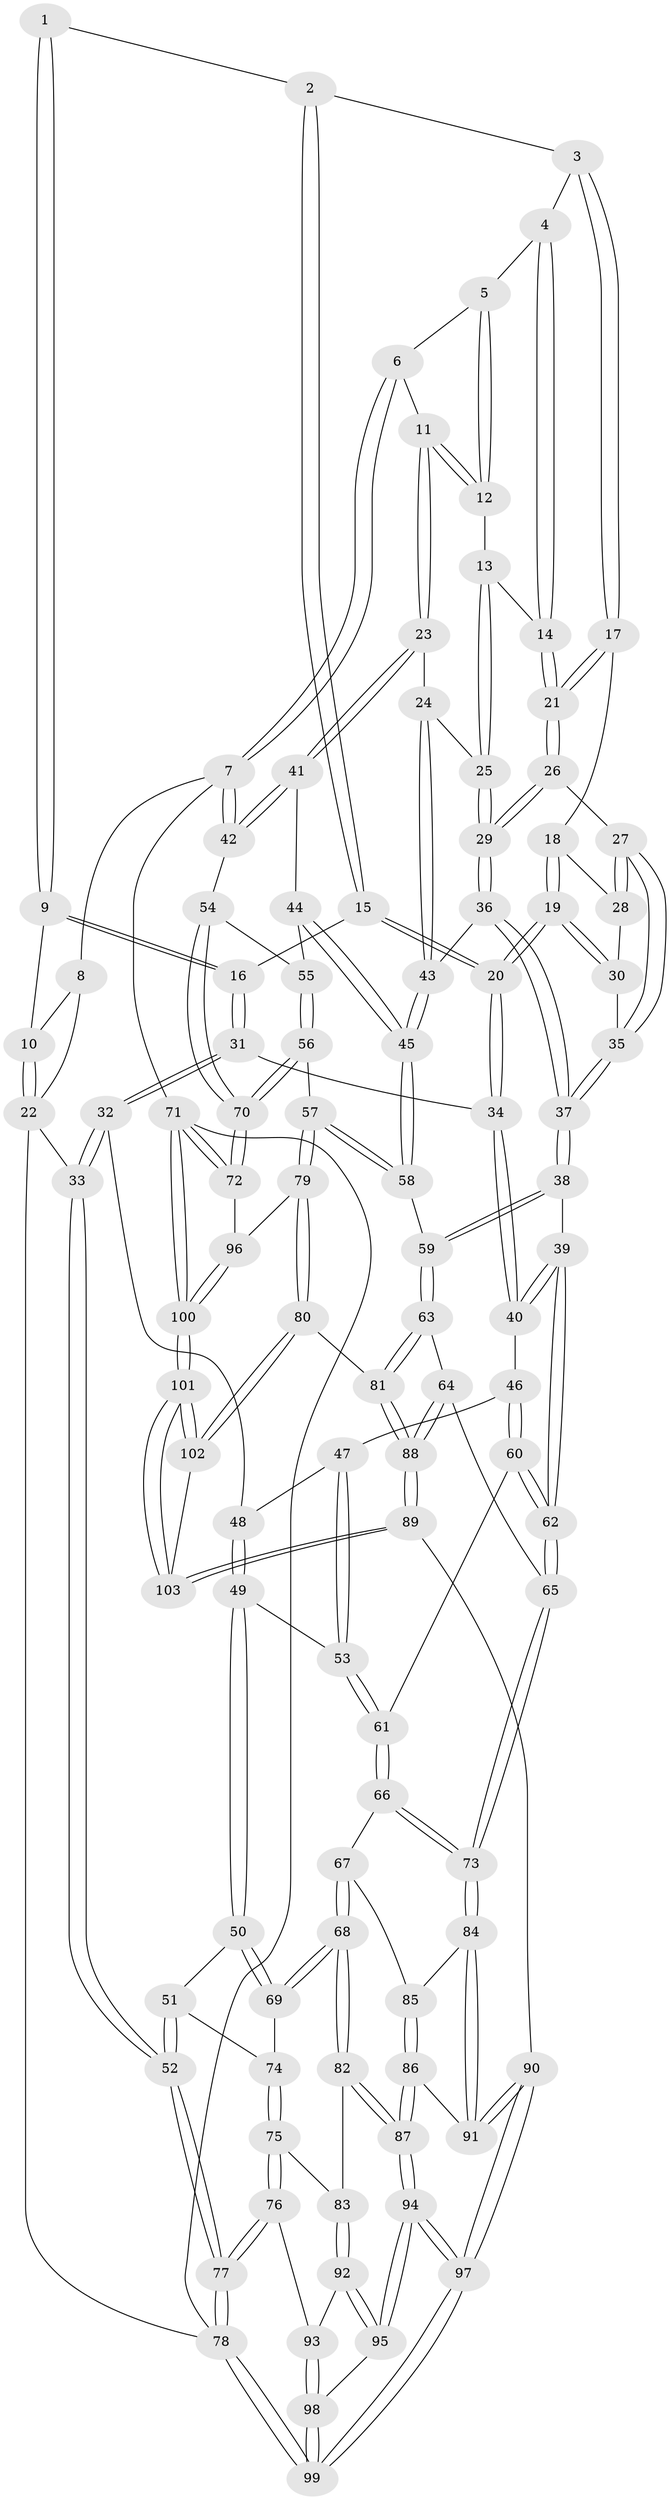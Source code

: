 // coarse degree distribution, {3: 0.5737704918032787, 2: 0.04918032786885246, 4: 0.36065573770491804, 5: 0.01639344262295082}
// Generated by graph-tools (version 1.1) at 2025/38/03/04/25 23:38:25]
// undirected, 103 vertices, 254 edges
graph export_dot {
  node [color=gray90,style=filled];
  1 [pos="+0.2585620684992208+0"];
  2 [pos="+0.44852681106193026+0"];
  3 [pos="+0.4973260679516046+0"];
  4 [pos="+0.6167731234124127+0"];
  5 [pos="+0.7078180338670929+0"];
  6 [pos="+0.7876609597351036+0"];
  7 [pos="+1+0"];
  8 [pos="+0+0"];
  9 [pos="+0.15529946527982372+0.13290545959746894"];
  10 [pos="+0.04339271848095085+0.12045217592161149"];
  11 [pos="+0.9302239887573636+0.18774486979353375"];
  12 [pos="+0.8296117125341352+0.14297982096903364"];
  13 [pos="+0.8007315918497449+0.1480112495748179"];
  14 [pos="+0.6797628803327267+0.1305365194992772"];
  15 [pos="+0.3506103410755834+0.14011530511954684"];
  16 [pos="+0.1584909110376472+0.13945220383634876"];
  17 [pos="+0.5051467554965755+0.14312996691336025"];
  18 [pos="+0.5036707782092258+0.14831546502726625"];
  19 [pos="+0.39356863513747264+0.25586773861628004"];
  20 [pos="+0.38816286522609345+0.25906074605105917"];
  21 [pos="+0.6651263673443+0.18083076702453052"];
  22 [pos="+0+0.20221265748855752"];
  23 [pos="+0.945448538063151+0.2012279743673775"];
  24 [pos="+0.9072645205385623+0.23481434481233937"];
  25 [pos="+0.7384242223096502+0.2573949264902441"];
  26 [pos="+0.6650101473108688+0.1858781088916717"];
  27 [pos="+0.5744581526230921+0.2333361661307927"];
  28 [pos="+0.5330349855756218+0.19295482749763226"];
  29 [pos="+0.7091349631909326+0.26944482035028816"];
  30 [pos="+0.5054177960942937+0.2542327083982451"];
  31 [pos="+0.17940444792487745+0.3069558725650904"];
  32 [pos="+0.12662285478016144+0.35122861680359435"];
  33 [pos="+0+0.47296049862449946"];
  34 [pos="+0.35430464407401724+0.335240465956966"];
  35 [pos="+0.5618106295526035+0.2717125199606707"];
  36 [pos="+0.6913616363993125+0.3762140950550983"];
  37 [pos="+0.5905193322186574+0.42637026949821294"];
  38 [pos="+0.5820259836047725+0.4349699670154171"];
  39 [pos="+0.5754331684666847+0.4362854528657343"];
  40 [pos="+0.40549545460795733+0.41231447374498104"];
  41 [pos="+1+0.20307294892325498"];
  42 [pos="+1+0.2058110566539195"];
  43 [pos="+0.8146551253294106+0.41413747032080994"];
  44 [pos="+0.8854803089052142+0.43552517234526117"];
  45 [pos="+0.8274870622317171+0.4300117431927273"];
  46 [pos="+0.3964734727619012+0.4309757990081992"];
  47 [pos="+0.23672837980868675+0.4862718762440806"];
  48 [pos="+0.17474107272138423+0.4274524821590788"];
  49 [pos="+0.20449524251876483+0.5690363615812588"];
  50 [pos="+0.11855965058151671+0.5979338944705268"];
  51 [pos="+0.0618764966061754+0.5822854844026428"];
  52 [pos="+0+0.4843075121238894"];
  53 [pos="+0.22621623978943353+0.5677157228492044"];
  54 [pos="+1+0.4145544701045615"];
  55 [pos="+0.8870344992976323+0.4357416383518159"];
  56 [pos="+0.9999004019027606+0.6867980258130749"];
  57 [pos="+0.8521622092939576+0.6882185066938674"];
  58 [pos="+0.808750364185305+0.6478204590007562"];
  59 [pos="+0.6980235722358202+0.6268324541608511"];
  60 [pos="+0.3865287328285094+0.4640695653509114"];
  61 [pos="+0.31975452731278875+0.5977094275274921"];
  62 [pos="+0.4949970884013126+0.65730003614644"];
  63 [pos="+0.5737596496282836+0.7225596201595008"];
  64 [pos="+0.5338816042028336+0.7281194473655674"];
  65 [pos="+0.4885647379875533+0.714966550734313"];
  66 [pos="+0.3352653617816288+0.6603482728263272"];
  67 [pos="+0.21891943024581775+0.7440926954331563"];
  68 [pos="+0.21841924659021028+0.7442987272792356"];
  69 [pos="+0.2065658560964858+0.7351738854039326"];
  70 [pos="+1+0.7013776657832743"];
  71 [pos="+1+1"];
  72 [pos="+1+1"];
  73 [pos="+0.4458483637728574+0.7262472816683616"];
  74 [pos="+0.10034378687815575+0.7381033122629034"];
  75 [pos="+0.0520633013271192+0.7802500133237759"];
  76 [pos="+0.023196236465624735+0.7968631757758375"];
  77 [pos="+0+0.7164544968343836"];
  78 [pos="+0+1"];
  79 [pos="+0.785489924894417+0.8322002880119849"];
  80 [pos="+0.7567244055175496+0.8446225090147527"];
  81 [pos="+0.699203893540685+0.8463193566709102"];
  82 [pos="+0.2110011092728966+0.7705278724354248"];
  83 [pos="+0.19762371762058306+0.7857939829564325"];
  84 [pos="+0.4370309495312857+0.7476320386899675"];
  85 [pos="+0.31141840734685694+0.8035546273641769"];
  86 [pos="+0.3138083657789256+0.8483567045857221"];
  87 [pos="+0.2859249010069518+0.8840808110454801"];
  88 [pos="+0.5715055021980884+0.9556150449555215"];
  89 [pos="+0.4799983714032036+1"];
  90 [pos="+0.4425644721733768+1"];
  91 [pos="+0.42177128094975874+0.8149304411562461"];
  92 [pos="+0.17558333672105592+0.8209426466156858"];
  93 [pos="+0.07390203622599051+0.8506737090706279"];
  94 [pos="+0.2850546103677214+1"];
  95 [pos="+0.19231618352693594+0.9481607605288552"];
  96 [pos="+0.7951730247379589+0.8447313750874882"];
  97 [pos="+0.35174358768825736+1"];
  98 [pos="+0.08228321286290305+0.913901449343266"];
  99 [pos="+0+1"];
  100 [pos="+0.9994393732877709+1"];
  101 [pos="+0.7461816375275598+1"];
  102 [pos="+0.7472382413834153+0.8906001068054822"];
  103 [pos="+0.5358479444963153+1"];
  1 -- 2;
  1 -- 9;
  1 -- 9;
  2 -- 3;
  2 -- 15;
  2 -- 15;
  3 -- 4;
  3 -- 17;
  3 -- 17;
  4 -- 5;
  4 -- 14;
  4 -- 14;
  5 -- 6;
  5 -- 12;
  5 -- 12;
  6 -- 7;
  6 -- 7;
  6 -- 11;
  7 -- 8;
  7 -- 42;
  7 -- 42;
  7 -- 71;
  8 -- 10;
  8 -- 22;
  9 -- 10;
  9 -- 16;
  9 -- 16;
  10 -- 22;
  10 -- 22;
  11 -- 12;
  11 -- 12;
  11 -- 23;
  11 -- 23;
  12 -- 13;
  13 -- 14;
  13 -- 25;
  13 -- 25;
  14 -- 21;
  14 -- 21;
  15 -- 16;
  15 -- 20;
  15 -- 20;
  16 -- 31;
  16 -- 31;
  17 -- 18;
  17 -- 21;
  17 -- 21;
  18 -- 19;
  18 -- 19;
  18 -- 28;
  19 -- 20;
  19 -- 20;
  19 -- 30;
  19 -- 30;
  20 -- 34;
  20 -- 34;
  21 -- 26;
  21 -- 26;
  22 -- 33;
  22 -- 78;
  23 -- 24;
  23 -- 41;
  23 -- 41;
  24 -- 25;
  24 -- 43;
  24 -- 43;
  25 -- 29;
  25 -- 29;
  26 -- 27;
  26 -- 29;
  26 -- 29;
  27 -- 28;
  27 -- 28;
  27 -- 35;
  27 -- 35;
  28 -- 30;
  29 -- 36;
  29 -- 36;
  30 -- 35;
  31 -- 32;
  31 -- 32;
  31 -- 34;
  32 -- 33;
  32 -- 33;
  32 -- 48;
  33 -- 52;
  33 -- 52;
  34 -- 40;
  34 -- 40;
  35 -- 37;
  35 -- 37;
  36 -- 37;
  36 -- 37;
  36 -- 43;
  37 -- 38;
  37 -- 38;
  38 -- 39;
  38 -- 59;
  38 -- 59;
  39 -- 40;
  39 -- 40;
  39 -- 62;
  39 -- 62;
  40 -- 46;
  41 -- 42;
  41 -- 42;
  41 -- 44;
  42 -- 54;
  43 -- 45;
  43 -- 45;
  44 -- 45;
  44 -- 45;
  44 -- 55;
  45 -- 58;
  45 -- 58;
  46 -- 47;
  46 -- 60;
  46 -- 60;
  47 -- 48;
  47 -- 53;
  47 -- 53;
  48 -- 49;
  48 -- 49;
  49 -- 50;
  49 -- 50;
  49 -- 53;
  50 -- 51;
  50 -- 69;
  50 -- 69;
  51 -- 52;
  51 -- 52;
  51 -- 74;
  52 -- 77;
  52 -- 77;
  53 -- 61;
  53 -- 61;
  54 -- 55;
  54 -- 70;
  54 -- 70;
  55 -- 56;
  55 -- 56;
  56 -- 57;
  56 -- 70;
  56 -- 70;
  57 -- 58;
  57 -- 58;
  57 -- 79;
  57 -- 79;
  58 -- 59;
  59 -- 63;
  59 -- 63;
  60 -- 61;
  60 -- 62;
  60 -- 62;
  61 -- 66;
  61 -- 66;
  62 -- 65;
  62 -- 65;
  63 -- 64;
  63 -- 81;
  63 -- 81;
  64 -- 65;
  64 -- 88;
  64 -- 88;
  65 -- 73;
  65 -- 73;
  66 -- 67;
  66 -- 73;
  66 -- 73;
  67 -- 68;
  67 -- 68;
  67 -- 85;
  68 -- 69;
  68 -- 69;
  68 -- 82;
  68 -- 82;
  69 -- 74;
  70 -- 72;
  70 -- 72;
  71 -- 72;
  71 -- 72;
  71 -- 100;
  71 -- 100;
  71 -- 78;
  72 -- 96;
  73 -- 84;
  73 -- 84;
  74 -- 75;
  74 -- 75;
  75 -- 76;
  75 -- 76;
  75 -- 83;
  76 -- 77;
  76 -- 77;
  76 -- 93;
  77 -- 78;
  77 -- 78;
  78 -- 99;
  78 -- 99;
  79 -- 80;
  79 -- 80;
  79 -- 96;
  80 -- 81;
  80 -- 102;
  80 -- 102;
  81 -- 88;
  81 -- 88;
  82 -- 83;
  82 -- 87;
  82 -- 87;
  83 -- 92;
  83 -- 92;
  84 -- 85;
  84 -- 91;
  84 -- 91;
  85 -- 86;
  85 -- 86;
  86 -- 87;
  86 -- 87;
  86 -- 91;
  87 -- 94;
  87 -- 94;
  88 -- 89;
  88 -- 89;
  89 -- 90;
  89 -- 103;
  89 -- 103;
  90 -- 91;
  90 -- 91;
  90 -- 97;
  90 -- 97;
  92 -- 93;
  92 -- 95;
  92 -- 95;
  93 -- 98;
  93 -- 98;
  94 -- 95;
  94 -- 95;
  94 -- 97;
  94 -- 97;
  95 -- 98;
  96 -- 100;
  96 -- 100;
  97 -- 99;
  97 -- 99;
  98 -- 99;
  98 -- 99;
  100 -- 101;
  100 -- 101;
  101 -- 102;
  101 -- 102;
  101 -- 103;
  101 -- 103;
  102 -- 103;
}
